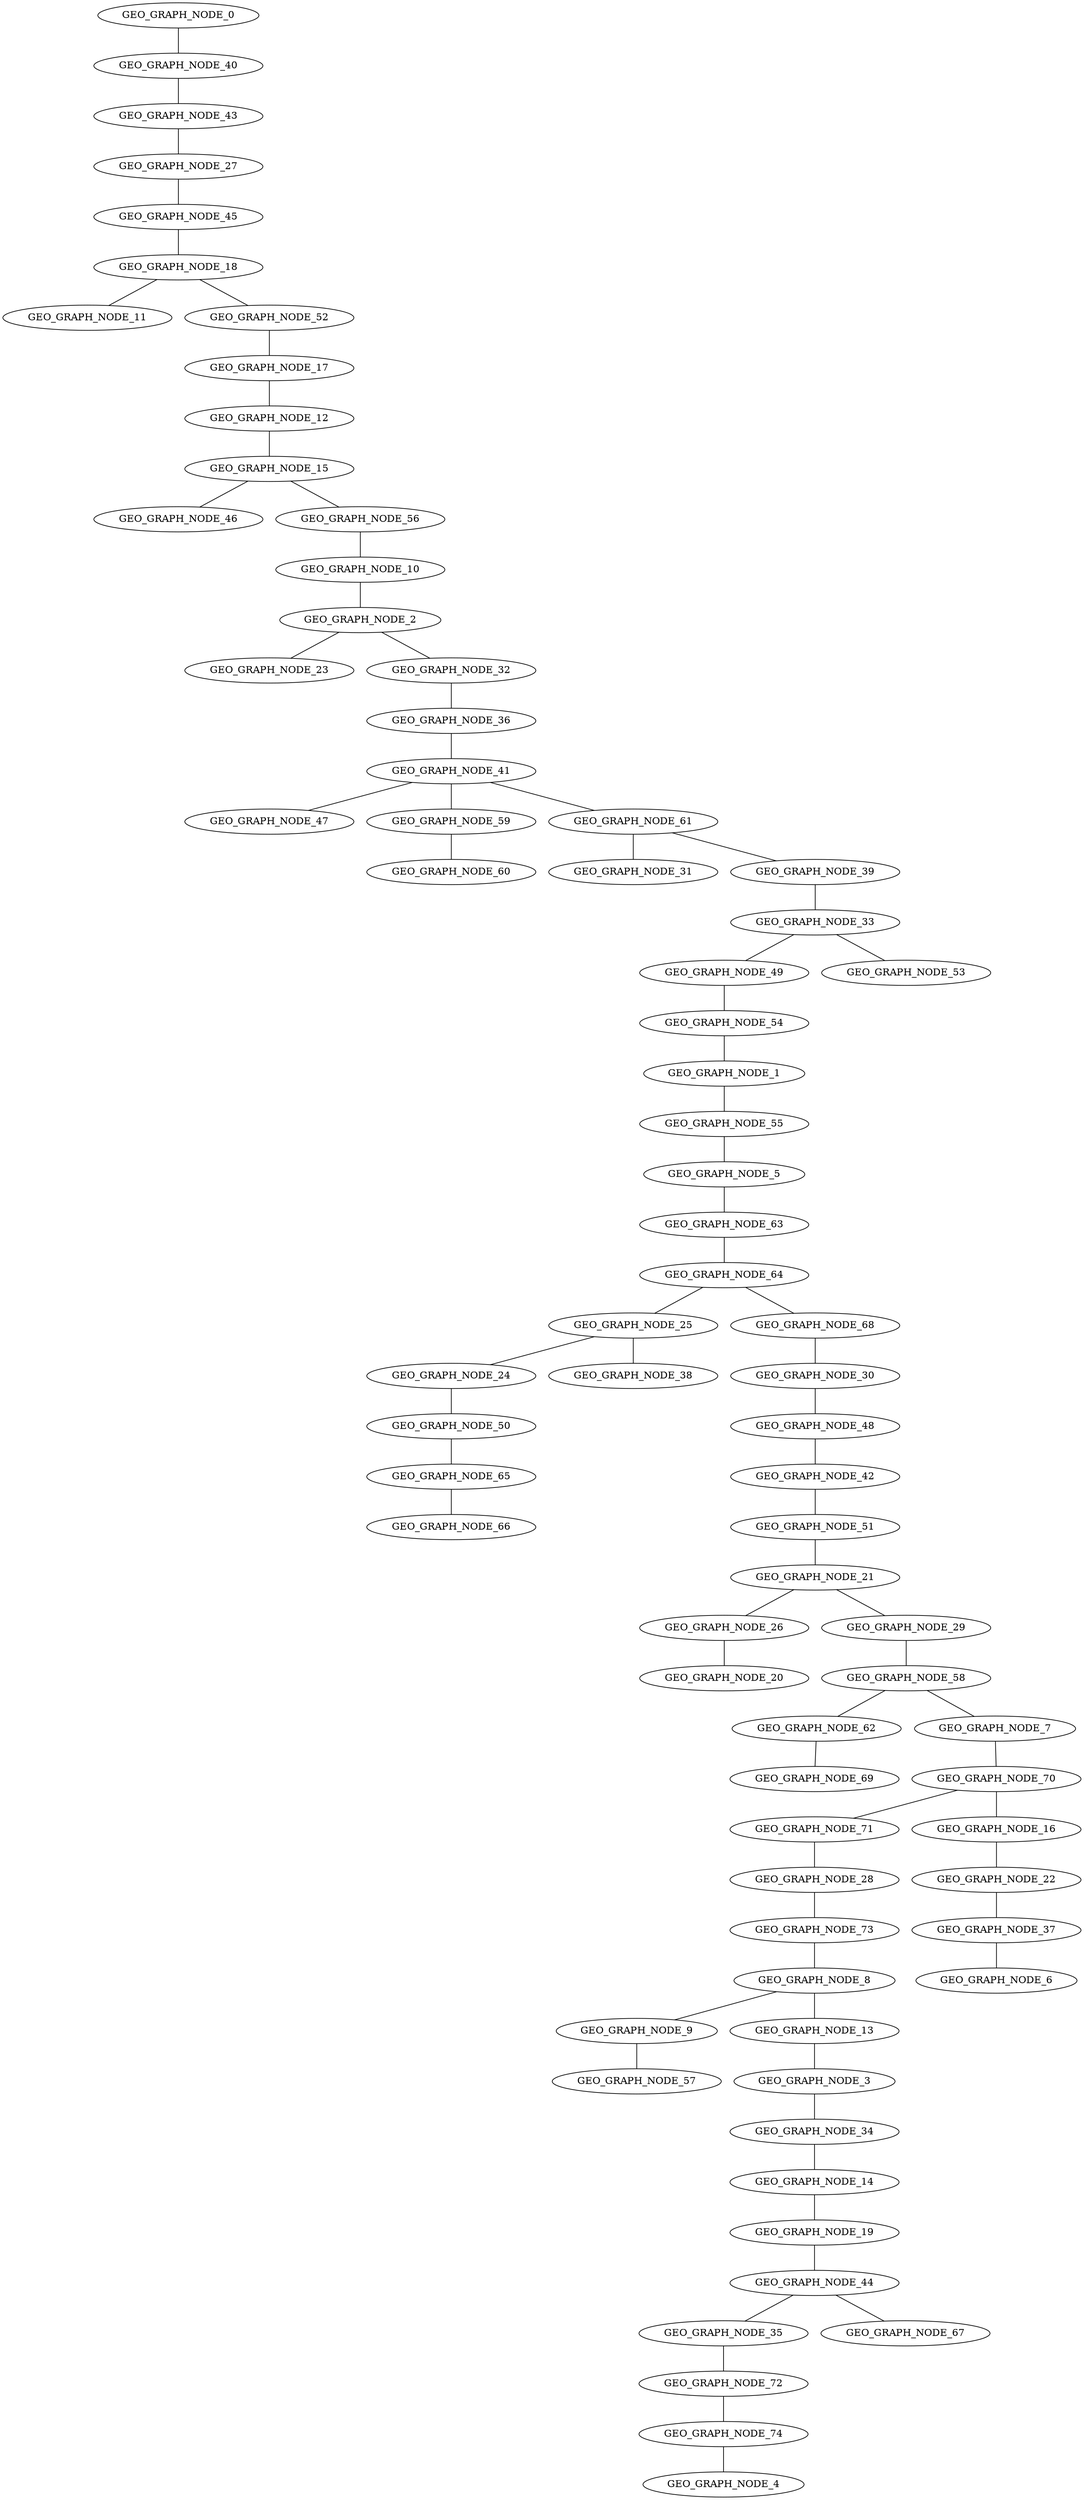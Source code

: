 graph BARABASI_GRAPH_PRIM_SMALL{
GEO_GRAPH_NODE_0 -- GEO_GRAPH_NODE_40 [weight=1];
GEO_GRAPH_NODE_40 -- GEO_GRAPH_NODE_43 [weight=1];
GEO_GRAPH_NODE_43 -- GEO_GRAPH_NODE_27 [weight=1];
GEO_GRAPH_NODE_27 -- GEO_GRAPH_NODE_45 [weight=1];
GEO_GRAPH_NODE_45 -- GEO_GRAPH_NODE_18 [weight=1];
GEO_GRAPH_NODE_18 -- GEO_GRAPH_NODE_11 [weight=1];
GEO_GRAPH_NODE_18 -- GEO_GRAPH_NODE_52 [weight=1];
GEO_GRAPH_NODE_52 -- GEO_GRAPH_NODE_17 [weight=1];
GEO_GRAPH_NODE_17 -- GEO_GRAPH_NODE_12 [weight=1];
GEO_GRAPH_NODE_12 -- GEO_GRAPH_NODE_15 [weight=1];
GEO_GRAPH_NODE_15 -- GEO_GRAPH_NODE_46 [weight=1];
GEO_GRAPH_NODE_15 -- GEO_GRAPH_NODE_56 [weight=1];
GEO_GRAPH_NODE_56 -- GEO_GRAPH_NODE_10 [weight=1];
GEO_GRAPH_NODE_10 -- GEO_GRAPH_NODE_2 [weight=1];
GEO_GRAPH_NODE_2 -- GEO_GRAPH_NODE_23 [weight=1];
GEO_GRAPH_NODE_2 -- GEO_GRAPH_NODE_32 [weight=1];
GEO_GRAPH_NODE_32 -- GEO_GRAPH_NODE_36 [weight=1];
GEO_GRAPH_NODE_36 -- GEO_GRAPH_NODE_41 [weight=1];
GEO_GRAPH_NODE_41 -- GEO_GRAPH_NODE_47 [weight=1];
GEO_GRAPH_NODE_41 -- GEO_GRAPH_NODE_59 [weight=1];
GEO_GRAPH_NODE_59 -- GEO_GRAPH_NODE_60 [weight=1];
GEO_GRAPH_NODE_41 -- GEO_GRAPH_NODE_61 [weight=1];
GEO_GRAPH_NODE_61 -- GEO_GRAPH_NODE_31 [weight=1];
GEO_GRAPH_NODE_61 -- GEO_GRAPH_NODE_39 [weight=1];
GEO_GRAPH_NODE_39 -- GEO_GRAPH_NODE_33 [weight=1];
GEO_GRAPH_NODE_33 -- GEO_GRAPH_NODE_49 [weight=1];
GEO_GRAPH_NODE_33 -- GEO_GRAPH_NODE_53 [weight=1];
GEO_GRAPH_NODE_49 -- GEO_GRAPH_NODE_54 [weight=1];
GEO_GRAPH_NODE_54 -- GEO_GRAPH_NODE_1 [weight=1];
GEO_GRAPH_NODE_1 -- GEO_GRAPH_NODE_55 [weight=1];
GEO_GRAPH_NODE_55 -- GEO_GRAPH_NODE_5 [weight=1];
GEO_GRAPH_NODE_5 -- GEO_GRAPH_NODE_63 [weight=1];
GEO_GRAPH_NODE_63 -- GEO_GRAPH_NODE_64 [weight=1];
GEO_GRAPH_NODE_64 -- GEO_GRAPH_NODE_25 [weight=1];
GEO_GRAPH_NODE_25 -- GEO_GRAPH_NODE_24 [weight=1];
GEO_GRAPH_NODE_25 -- GEO_GRAPH_NODE_38 [weight=1];
GEO_GRAPH_NODE_24 -- GEO_GRAPH_NODE_50 [weight=1];
GEO_GRAPH_NODE_50 -- GEO_GRAPH_NODE_65 [weight=1];
GEO_GRAPH_NODE_65 -- GEO_GRAPH_NODE_66 [weight=1];
GEO_GRAPH_NODE_64 -- GEO_GRAPH_NODE_68 [weight=1];
GEO_GRAPH_NODE_68 -- GEO_GRAPH_NODE_30 [weight=1];
GEO_GRAPH_NODE_30 -- GEO_GRAPH_NODE_48 [weight=1];
GEO_GRAPH_NODE_48 -- GEO_GRAPH_NODE_42 [weight=1];
GEO_GRAPH_NODE_42 -- GEO_GRAPH_NODE_51 [weight=1];
GEO_GRAPH_NODE_51 -- GEO_GRAPH_NODE_21 [weight=1];
GEO_GRAPH_NODE_21 -- GEO_GRAPH_NODE_26 [weight=1];
GEO_GRAPH_NODE_26 -- GEO_GRAPH_NODE_20 [weight=1];
GEO_GRAPH_NODE_21 -- GEO_GRAPH_NODE_29 [weight=1];
GEO_GRAPH_NODE_29 -- GEO_GRAPH_NODE_58 [weight=1];
GEO_GRAPH_NODE_58 -- GEO_GRAPH_NODE_62 [weight=1];
GEO_GRAPH_NODE_62 -- GEO_GRAPH_NODE_69 [weight=1];
GEO_GRAPH_NODE_58 -- GEO_GRAPH_NODE_7 [weight=1];
GEO_GRAPH_NODE_7 -- GEO_GRAPH_NODE_70 [weight=1];
GEO_GRAPH_NODE_70 -- GEO_GRAPH_NODE_71 [weight=1];
GEO_GRAPH_NODE_71 -- GEO_GRAPH_NODE_28 [weight=1];
GEO_GRAPH_NODE_28 -- GEO_GRAPH_NODE_73 [weight=1];
GEO_GRAPH_NODE_73 -- GEO_GRAPH_NODE_8 [weight=1];
GEO_GRAPH_NODE_8 -- GEO_GRAPH_NODE_9 [weight=1];
GEO_GRAPH_NODE_8 -- GEO_GRAPH_NODE_13 [weight=2];
GEO_GRAPH_NODE_13 -- GEO_GRAPH_NODE_3 [weight=1];
GEO_GRAPH_NODE_3 -- GEO_GRAPH_NODE_34 [weight=1];
GEO_GRAPH_NODE_34 -- GEO_GRAPH_NODE_14 [weight=2];
GEO_GRAPH_NODE_70 -- GEO_GRAPH_NODE_16 [weight=2];
GEO_GRAPH_NODE_14 -- GEO_GRAPH_NODE_19 [weight=2];
GEO_GRAPH_NODE_16 -- GEO_GRAPH_NODE_22 [weight=2];
GEO_GRAPH_NODE_22 -- GEO_GRAPH_NODE_37 [weight=2];
GEO_GRAPH_NODE_19 -- GEO_GRAPH_NODE_44 [weight=2];
GEO_GRAPH_NODE_44 -- GEO_GRAPH_NODE_35 [weight=2];
GEO_GRAPH_NODE_9 -- GEO_GRAPH_NODE_57 [weight=2];
GEO_GRAPH_NODE_37 -- GEO_GRAPH_NODE_6 [weight=2];
GEO_GRAPH_NODE_44 -- GEO_GRAPH_NODE_67 [weight=2];
GEO_GRAPH_NODE_35 -- GEO_GRAPH_NODE_72 [weight=2];
GEO_GRAPH_NODE_72 -- GEO_GRAPH_NODE_74 [weight=2];
GEO_GRAPH_NODE_74 -- GEO_GRAPH_NODE_4 [weight=5];
}
